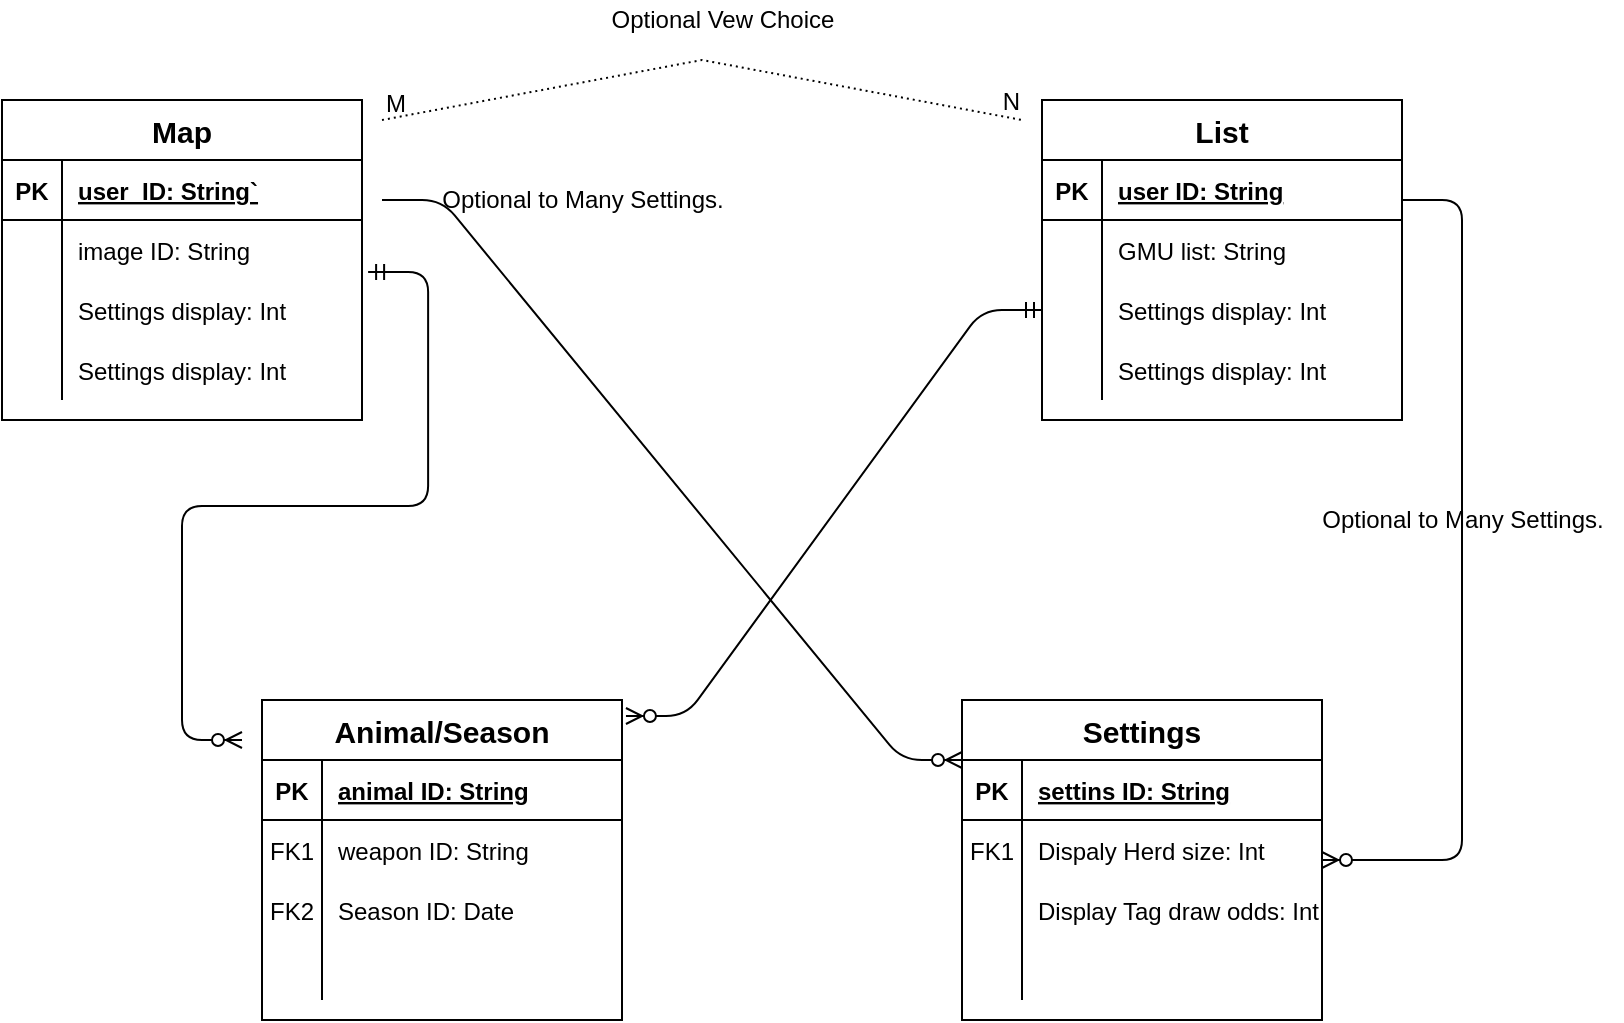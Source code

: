 <mxfile version="14.6.13" type="device"><diagram id="uRUK42f5lgnH4vc4zi7a" name="Page-1"><mxGraphModel dx="1422" dy="822" grid="1" gridSize="10" guides="1" tooltips="1" connect="1" arrows="1" fold="1" page="1" pageScale="1" pageWidth="850" pageHeight="1100" math="0" shadow="0"><root><mxCell id="0"/><mxCell id="1" parent="0"/><mxCell id="PJwLXhOvvEvRfcBVqxcT-1" value="Map" style="shape=table;startSize=30;container=1;collapsible=1;childLayout=tableLayout;fixedRows=1;rowLines=0;fontStyle=1;align=center;resizeLast=1;fontSize=15;" parent="1" vertex="1"><mxGeometry y="100" width="180" height="160" as="geometry"/></mxCell><mxCell id="PJwLXhOvvEvRfcBVqxcT-2" value="" style="shape=partialRectangle;collapsible=0;dropTarget=0;pointerEvents=0;fillColor=none;top=0;left=0;bottom=1;right=0;points=[[0,0.5],[1,0.5]];portConstraint=eastwest;" parent="PJwLXhOvvEvRfcBVqxcT-1" vertex="1"><mxGeometry y="30" width="180" height="30" as="geometry"/></mxCell><mxCell id="PJwLXhOvvEvRfcBVqxcT-3" value="PK" style="shape=partialRectangle;connectable=0;fillColor=none;top=0;left=0;bottom=0;right=0;fontStyle=1;overflow=hidden;" parent="PJwLXhOvvEvRfcBVqxcT-2" vertex="1"><mxGeometry width="30" height="30" as="geometry"/></mxCell><mxCell id="PJwLXhOvvEvRfcBVqxcT-4" value="user_ID: String`" style="shape=partialRectangle;connectable=0;fillColor=none;top=0;left=0;bottom=0;right=0;align=left;spacingLeft=6;fontStyle=5;overflow=hidden;" parent="PJwLXhOvvEvRfcBVqxcT-2" vertex="1"><mxGeometry x="30" width="150" height="30" as="geometry"/></mxCell><mxCell id="PJwLXhOvvEvRfcBVqxcT-5" value="" style="shape=partialRectangle;collapsible=0;dropTarget=0;pointerEvents=0;fillColor=none;top=0;left=0;bottom=0;right=0;points=[[0,0.5],[1,0.5]];portConstraint=eastwest;" parent="PJwLXhOvvEvRfcBVqxcT-1" vertex="1"><mxGeometry y="60" width="180" height="30" as="geometry"/></mxCell><mxCell id="PJwLXhOvvEvRfcBVqxcT-6" value="" style="shape=partialRectangle;connectable=0;fillColor=none;top=0;left=0;bottom=0;right=0;editable=1;overflow=hidden;" parent="PJwLXhOvvEvRfcBVqxcT-5" vertex="1"><mxGeometry width="30" height="30" as="geometry"/></mxCell><mxCell id="PJwLXhOvvEvRfcBVqxcT-7" value="image ID: String" style="shape=partialRectangle;connectable=0;fillColor=none;top=0;left=0;bottom=0;right=0;align=left;spacingLeft=6;overflow=hidden;" parent="PJwLXhOvvEvRfcBVqxcT-5" vertex="1"><mxGeometry x="30" width="150" height="30" as="geometry"/></mxCell><mxCell id="PJwLXhOvvEvRfcBVqxcT-8" value="" style="shape=partialRectangle;collapsible=0;dropTarget=0;pointerEvents=0;fillColor=none;top=0;left=0;bottom=0;right=0;points=[[0,0.5],[1,0.5]];portConstraint=eastwest;" parent="PJwLXhOvvEvRfcBVqxcT-1" vertex="1"><mxGeometry y="90" width="180" height="30" as="geometry"/></mxCell><mxCell id="PJwLXhOvvEvRfcBVqxcT-9" value="" style="shape=partialRectangle;connectable=0;fillColor=none;top=0;left=0;bottom=0;right=0;editable=1;overflow=hidden;" parent="PJwLXhOvvEvRfcBVqxcT-8" vertex="1"><mxGeometry width="30" height="30" as="geometry"/></mxCell><mxCell id="PJwLXhOvvEvRfcBVqxcT-10" value="Settings display: Int" style="shape=partialRectangle;connectable=0;fillColor=none;top=0;left=0;bottom=0;right=0;align=left;spacingLeft=6;overflow=hidden;" parent="PJwLXhOvvEvRfcBVqxcT-8" vertex="1"><mxGeometry x="30" width="150" height="30" as="geometry"/></mxCell><mxCell id="PJwLXhOvvEvRfcBVqxcT-11" value="" style="shape=partialRectangle;collapsible=0;dropTarget=0;pointerEvents=0;fillColor=none;top=0;left=0;bottom=0;right=0;points=[[0,0.5],[1,0.5]];portConstraint=eastwest;" parent="PJwLXhOvvEvRfcBVqxcT-1" vertex="1"><mxGeometry y="120" width="180" height="30" as="geometry"/></mxCell><mxCell id="PJwLXhOvvEvRfcBVqxcT-12" value="" style="shape=partialRectangle;connectable=0;fillColor=none;top=0;left=0;bottom=0;right=0;editable=1;overflow=hidden;" parent="PJwLXhOvvEvRfcBVqxcT-11" vertex="1"><mxGeometry width="30" height="30" as="geometry"/></mxCell><mxCell id="PJwLXhOvvEvRfcBVqxcT-13" value="Settings display: Int" style="shape=partialRectangle;connectable=0;fillColor=none;top=0;left=0;bottom=0;right=0;align=left;spacingLeft=6;overflow=hidden;" parent="PJwLXhOvvEvRfcBVqxcT-11" vertex="1"><mxGeometry x="30" width="150" height="30" as="geometry"/></mxCell><mxCell id="PJwLXhOvvEvRfcBVqxcT-14" value="List" style="shape=table;startSize=30;container=1;collapsible=1;childLayout=tableLayout;fixedRows=1;rowLines=0;fontStyle=1;align=center;resizeLast=1;fontSize=15;" parent="1" vertex="1"><mxGeometry x="520" y="100" width="180" height="160" as="geometry"/></mxCell><mxCell id="PJwLXhOvvEvRfcBVqxcT-15" value="" style="shape=partialRectangle;collapsible=0;dropTarget=0;pointerEvents=0;fillColor=none;top=0;left=0;bottom=1;right=0;points=[[0,0.5],[1,0.5]];portConstraint=eastwest;" parent="PJwLXhOvvEvRfcBVqxcT-14" vertex="1"><mxGeometry y="30" width="180" height="30" as="geometry"/></mxCell><mxCell id="PJwLXhOvvEvRfcBVqxcT-16" value="PK" style="shape=partialRectangle;connectable=0;fillColor=none;top=0;left=0;bottom=0;right=0;fontStyle=1;overflow=hidden;" parent="PJwLXhOvvEvRfcBVqxcT-15" vertex="1"><mxGeometry width="30" height="30" as="geometry"/></mxCell><mxCell id="PJwLXhOvvEvRfcBVqxcT-17" value="user ID: String" style="shape=partialRectangle;connectable=0;fillColor=none;top=0;left=0;bottom=0;right=0;align=left;spacingLeft=6;fontStyle=5;overflow=hidden;" parent="PJwLXhOvvEvRfcBVqxcT-15" vertex="1"><mxGeometry x="30" width="150" height="30" as="geometry"/></mxCell><mxCell id="PJwLXhOvvEvRfcBVqxcT-18" value="" style="shape=partialRectangle;collapsible=0;dropTarget=0;pointerEvents=0;fillColor=none;top=0;left=0;bottom=0;right=0;points=[[0,0.5],[1,0.5]];portConstraint=eastwest;" parent="PJwLXhOvvEvRfcBVqxcT-14" vertex="1"><mxGeometry y="60" width="180" height="30" as="geometry"/></mxCell><mxCell id="PJwLXhOvvEvRfcBVqxcT-19" value="" style="shape=partialRectangle;connectable=0;fillColor=none;top=0;left=0;bottom=0;right=0;editable=1;overflow=hidden;" parent="PJwLXhOvvEvRfcBVqxcT-18" vertex="1"><mxGeometry width="30" height="30" as="geometry"/></mxCell><mxCell id="PJwLXhOvvEvRfcBVqxcT-20" value="GMU list: String" style="shape=partialRectangle;connectable=0;fillColor=none;top=0;left=0;bottom=0;right=0;align=left;spacingLeft=6;overflow=hidden;" parent="PJwLXhOvvEvRfcBVqxcT-18" vertex="1"><mxGeometry x="30" width="150" height="30" as="geometry"/></mxCell><mxCell id="PJwLXhOvvEvRfcBVqxcT-21" value="" style="shape=partialRectangle;collapsible=0;dropTarget=0;pointerEvents=0;fillColor=none;top=0;left=0;bottom=0;right=0;points=[[0,0.5],[1,0.5]];portConstraint=eastwest;" parent="PJwLXhOvvEvRfcBVqxcT-14" vertex="1"><mxGeometry y="90" width="180" height="30" as="geometry"/></mxCell><mxCell id="PJwLXhOvvEvRfcBVqxcT-22" value="" style="shape=partialRectangle;connectable=0;fillColor=none;top=0;left=0;bottom=0;right=0;editable=1;overflow=hidden;" parent="PJwLXhOvvEvRfcBVqxcT-21" vertex="1"><mxGeometry width="30" height="30" as="geometry"/></mxCell><mxCell id="PJwLXhOvvEvRfcBVqxcT-23" value="Settings display: Int" style="shape=partialRectangle;connectable=0;fillColor=none;top=0;left=0;bottom=0;right=0;align=left;spacingLeft=6;overflow=hidden;" parent="PJwLXhOvvEvRfcBVqxcT-21" vertex="1"><mxGeometry x="30" width="150" height="30" as="geometry"/></mxCell><mxCell id="PJwLXhOvvEvRfcBVqxcT-24" value="" style="shape=partialRectangle;collapsible=0;dropTarget=0;pointerEvents=0;fillColor=none;top=0;left=0;bottom=0;right=0;points=[[0,0.5],[1,0.5]];portConstraint=eastwest;" parent="PJwLXhOvvEvRfcBVqxcT-14" vertex="1"><mxGeometry y="120" width="180" height="30" as="geometry"/></mxCell><mxCell id="PJwLXhOvvEvRfcBVqxcT-25" value="" style="shape=partialRectangle;connectable=0;fillColor=none;top=0;left=0;bottom=0;right=0;editable=1;overflow=hidden;" parent="PJwLXhOvvEvRfcBVqxcT-24" vertex="1"><mxGeometry width="30" height="30" as="geometry"/></mxCell><mxCell id="PJwLXhOvvEvRfcBVqxcT-26" value="Settings display: Int" style="shape=partialRectangle;connectable=0;fillColor=none;top=0;left=0;bottom=0;right=0;align=left;spacingLeft=6;overflow=hidden;" parent="PJwLXhOvvEvRfcBVqxcT-24" vertex="1"><mxGeometry x="30" width="150" height="30" as="geometry"/></mxCell><mxCell id="PJwLXhOvvEvRfcBVqxcT-27" value="Animal/Season" style="shape=table;startSize=30;container=1;collapsible=1;childLayout=tableLayout;fixedRows=1;rowLines=0;fontStyle=1;align=center;resizeLast=1;fontSize=15;" parent="1" vertex="1"><mxGeometry x="130" y="400" width="180" height="160" as="geometry"/></mxCell><mxCell id="PJwLXhOvvEvRfcBVqxcT-28" value="" style="shape=partialRectangle;collapsible=0;dropTarget=0;pointerEvents=0;fillColor=none;top=0;left=0;bottom=1;right=0;points=[[0,0.5],[1,0.5]];portConstraint=eastwest;" parent="PJwLXhOvvEvRfcBVqxcT-27" vertex="1"><mxGeometry y="30" width="180" height="30" as="geometry"/></mxCell><mxCell id="PJwLXhOvvEvRfcBVqxcT-29" value="PK" style="shape=partialRectangle;connectable=0;fillColor=none;top=0;left=0;bottom=0;right=0;fontStyle=1;overflow=hidden;" parent="PJwLXhOvvEvRfcBVqxcT-28" vertex="1"><mxGeometry width="30" height="30" as="geometry"/></mxCell><mxCell id="PJwLXhOvvEvRfcBVqxcT-30" value="animal ID: String" style="shape=partialRectangle;connectable=0;fillColor=none;top=0;left=0;bottom=0;right=0;align=left;spacingLeft=6;fontStyle=5;overflow=hidden;" parent="PJwLXhOvvEvRfcBVqxcT-28" vertex="1"><mxGeometry x="30" width="150" height="30" as="geometry"/></mxCell><mxCell id="PJwLXhOvvEvRfcBVqxcT-31" value="" style="shape=partialRectangle;collapsible=0;dropTarget=0;pointerEvents=0;fillColor=none;top=0;left=0;bottom=0;right=0;points=[[0,0.5],[1,0.5]];portConstraint=eastwest;" parent="PJwLXhOvvEvRfcBVqxcT-27" vertex="1"><mxGeometry y="60" width="180" height="30" as="geometry"/></mxCell><mxCell id="PJwLXhOvvEvRfcBVqxcT-32" value="FK1" style="shape=partialRectangle;connectable=0;fillColor=none;top=0;left=0;bottom=0;right=0;editable=1;overflow=hidden;" parent="PJwLXhOvvEvRfcBVqxcT-31" vertex="1"><mxGeometry width="30" height="30" as="geometry"/></mxCell><mxCell id="PJwLXhOvvEvRfcBVqxcT-33" value="weapon ID: String" style="shape=partialRectangle;connectable=0;fillColor=none;top=0;left=0;bottom=0;right=0;align=left;spacingLeft=6;overflow=hidden;" parent="PJwLXhOvvEvRfcBVqxcT-31" vertex="1"><mxGeometry x="30" width="150" height="30" as="geometry"/></mxCell><mxCell id="PJwLXhOvvEvRfcBVqxcT-34" value="" style="shape=partialRectangle;collapsible=0;dropTarget=0;pointerEvents=0;fillColor=none;top=0;left=0;bottom=0;right=0;points=[[0,0.5],[1,0.5]];portConstraint=eastwest;" parent="PJwLXhOvvEvRfcBVqxcT-27" vertex="1"><mxGeometry y="90" width="180" height="30" as="geometry"/></mxCell><mxCell id="PJwLXhOvvEvRfcBVqxcT-35" value="FK2" style="shape=partialRectangle;connectable=0;fillColor=none;top=0;left=0;bottom=0;right=0;editable=1;overflow=hidden;" parent="PJwLXhOvvEvRfcBVqxcT-34" vertex="1"><mxGeometry width="30" height="30" as="geometry"/></mxCell><mxCell id="PJwLXhOvvEvRfcBVqxcT-36" value="Season ID: Date" style="shape=partialRectangle;connectable=0;fillColor=none;top=0;left=0;bottom=0;right=0;align=left;spacingLeft=6;overflow=hidden;" parent="PJwLXhOvvEvRfcBVqxcT-34" vertex="1"><mxGeometry x="30" width="150" height="30" as="geometry"/></mxCell><mxCell id="PJwLXhOvvEvRfcBVqxcT-37" value="" style="shape=partialRectangle;collapsible=0;dropTarget=0;pointerEvents=0;fillColor=none;top=0;left=0;bottom=0;right=0;points=[[0,0.5],[1,0.5]];portConstraint=eastwest;" parent="PJwLXhOvvEvRfcBVqxcT-27" vertex="1"><mxGeometry y="120" width="180" height="30" as="geometry"/></mxCell><mxCell id="PJwLXhOvvEvRfcBVqxcT-38" value="" style="shape=partialRectangle;connectable=0;fillColor=none;top=0;left=0;bottom=0;right=0;editable=1;overflow=hidden;" parent="PJwLXhOvvEvRfcBVqxcT-37" vertex="1"><mxGeometry width="30" height="30" as="geometry"/></mxCell><mxCell id="PJwLXhOvvEvRfcBVqxcT-39" value="" style="shape=partialRectangle;connectable=0;fillColor=none;top=0;left=0;bottom=0;right=0;align=left;spacingLeft=6;overflow=hidden;" parent="PJwLXhOvvEvRfcBVqxcT-37" vertex="1"><mxGeometry x="30" width="150" height="30" as="geometry"/></mxCell><mxCell id="PJwLXhOvvEvRfcBVqxcT-40" value="Settings" style="shape=table;startSize=30;container=1;collapsible=1;childLayout=tableLayout;fixedRows=1;rowLines=0;fontStyle=1;align=center;resizeLast=1;fontSize=15;" parent="1" vertex="1"><mxGeometry x="480" y="400" width="180" height="160" as="geometry"/></mxCell><mxCell id="PJwLXhOvvEvRfcBVqxcT-41" value="" style="shape=partialRectangle;collapsible=0;dropTarget=0;pointerEvents=0;fillColor=none;top=0;left=0;bottom=1;right=0;points=[[0,0.5],[1,0.5]];portConstraint=eastwest;" parent="PJwLXhOvvEvRfcBVqxcT-40" vertex="1"><mxGeometry y="30" width="180" height="30" as="geometry"/></mxCell><mxCell id="PJwLXhOvvEvRfcBVqxcT-42" value="PK" style="shape=partialRectangle;connectable=0;fillColor=none;top=0;left=0;bottom=0;right=0;fontStyle=1;overflow=hidden;" parent="PJwLXhOvvEvRfcBVqxcT-41" vertex="1"><mxGeometry width="30" height="30" as="geometry"/></mxCell><mxCell id="PJwLXhOvvEvRfcBVqxcT-43" value="settins ID: String" style="shape=partialRectangle;connectable=0;fillColor=none;top=0;left=0;bottom=0;right=0;align=left;spacingLeft=6;fontStyle=5;overflow=hidden;" parent="PJwLXhOvvEvRfcBVqxcT-41" vertex="1"><mxGeometry x="30" width="150" height="30" as="geometry"/></mxCell><mxCell id="PJwLXhOvvEvRfcBVqxcT-44" value="" style="shape=partialRectangle;collapsible=0;dropTarget=0;pointerEvents=0;fillColor=none;top=0;left=0;bottom=0;right=0;points=[[0,0.5],[1,0.5]];portConstraint=eastwest;" parent="PJwLXhOvvEvRfcBVqxcT-40" vertex="1"><mxGeometry y="60" width="180" height="30" as="geometry"/></mxCell><mxCell id="PJwLXhOvvEvRfcBVqxcT-45" value="FK1" style="shape=partialRectangle;connectable=0;fillColor=none;top=0;left=0;bottom=0;right=0;editable=1;overflow=hidden;" parent="PJwLXhOvvEvRfcBVqxcT-44" vertex="1"><mxGeometry width="30" height="30" as="geometry"/></mxCell><mxCell id="PJwLXhOvvEvRfcBVqxcT-46" value="Dispaly Herd size: Int" style="shape=partialRectangle;connectable=0;fillColor=none;top=0;left=0;bottom=0;right=0;align=left;spacingLeft=6;overflow=hidden;" parent="PJwLXhOvvEvRfcBVqxcT-44" vertex="1"><mxGeometry x="30" width="150" height="30" as="geometry"/></mxCell><mxCell id="PJwLXhOvvEvRfcBVqxcT-47" value="" style="shape=partialRectangle;collapsible=0;dropTarget=0;pointerEvents=0;fillColor=none;top=0;left=0;bottom=0;right=0;points=[[0,0.5],[1,0.5]];portConstraint=eastwest;" parent="PJwLXhOvvEvRfcBVqxcT-40" vertex="1"><mxGeometry y="90" width="180" height="30" as="geometry"/></mxCell><mxCell id="PJwLXhOvvEvRfcBVqxcT-48" value="" style="shape=partialRectangle;connectable=0;fillColor=none;top=0;left=0;bottom=0;right=0;editable=1;overflow=hidden;" parent="PJwLXhOvvEvRfcBVqxcT-47" vertex="1"><mxGeometry width="30" height="30" as="geometry"/></mxCell><mxCell id="PJwLXhOvvEvRfcBVqxcT-49" value="Display Tag draw odds: Int" style="shape=partialRectangle;connectable=0;fillColor=none;top=0;left=0;bottom=0;right=0;align=left;spacingLeft=6;overflow=hidden;" parent="PJwLXhOvvEvRfcBVqxcT-47" vertex="1"><mxGeometry x="30" width="150" height="30" as="geometry"/></mxCell><mxCell id="PJwLXhOvvEvRfcBVqxcT-50" value="" style="shape=partialRectangle;collapsible=0;dropTarget=0;pointerEvents=0;fillColor=none;top=0;left=0;bottom=0;right=0;points=[[0,0.5],[1,0.5]];portConstraint=eastwest;" parent="PJwLXhOvvEvRfcBVqxcT-40" vertex="1"><mxGeometry y="120" width="180" height="30" as="geometry"/></mxCell><mxCell id="PJwLXhOvvEvRfcBVqxcT-51" value="" style="shape=partialRectangle;connectable=0;fillColor=none;top=0;left=0;bottom=0;right=0;editable=1;overflow=hidden;" parent="PJwLXhOvvEvRfcBVqxcT-50" vertex="1"><mxGeometry width="30" height="30" as="geometry"/></mxCell><mxCell id="PJwLXhOvvEvRfcBVqxcT-52" value="" style="shape=partialRectangle;connectable=0;fillColor=none;top=0;left=0;bottom=0;right=0;align=left;spacingLeft=6;overflow=hidden;" parent="PJwLXhOvvEvRfcBVqxcT-50" vertex="1"><mxGeometry x="30" width="150" height="30" as="geometry"/></mxCell><mxCell id="PJwLXhOvvEvRfcBVqxcT-53" value="" style="endArrow=none;html=1;rounded=0;dashed=1;dashPattern=1 2;fontSize=15;" parent="1" edge="1"><mxGeometry relative="1" as="geometry"><mxPoint x="190" y="110" as="sourcePoint"/><mxPoint x="510" y="110" as="targetPoint"/><Array as="points"><mxPoint x="350" y="80"/></Array></mxGeometry></mxCell><mxCell id="PJwLXhOvvEvRfcBVqxcT-54" value="M" style="resizable=0;html=1;align=left;verticalAlign=bottom;" parent="PJwLXhOvvEvRfcBVqxcT-53" connectable="0" vertex="1"><mxGeometry x="-1" relative="1" as="geometry"/></mxCell><mxCell id="PJwLXhOvvEvRfcBVqxcT-55" value="N" style="resizable=0;html=1;align=right;verticalAlign=bottom;" parent="PJwLXhOvvEvRfcBVqxcT-53" connectable="0" vertex="1"><mxGeometry x="1" relative="1" as="geometry"/></mxCell><mxCell id="bPot8WPFAyMH4BTkpaGJ-1" value="Optional Vew Choice&lt;br&gt;" style="text;html=1;align=center;verticalAlign=middle;resizable=0;points=[];autosize=1;strokeColor=none;" vertex="1" parent="1"><mxGeometry x="295" y="50" width="130" height="20" as="geometry"/></mxCell><mxCell id="bPot8WPFAyMH4BTkpaGJ-2" value="" style="edgeStyle=entityRelationEdgeStyle;fontSize=12;html=1;endArrow=ERzeroToMany;endFill=1;" edge="1" parent="1"><mxGeometry width="100" height="100" relative="1" as="geometry"><mxPoint x="190" y="150" as="sourcePoint"/><mxPoint x="480" y="430" as="targetPoint"/></mxGeometry></mxCell><mxCell id="bPot8WPFAyMH4BTkpaGJ-3" value="Optional to Many Settings.&lt;br&gt;" style="text;html=1;align=center;verticalAlign=middle;resizable=0;points=[];autosize=1;strokeColor=none;" vertex="1" parent="1"><mxGeometry x="210" y="140" width="160" height="20" as="geometry"/></mxCell><mxCell id="bPot8WPFAyMH4BTkpaGJ-7" value="" style="edgeStyle=entityRelationEdgeStyle;fontSize=12;html=1;endArrow=ERzeroToMany;startArrow=ERmandOne;exitX=1.017;exitY=-0.133;exitDx=0;exitDy=0;exitPerimeter=0;" edge="1" parent="1" source="PJwLXhOvvEvRfcBVqxcT-8"><mxGeometry width="100" height="100" relative="1" as="geometry"><mxPoint x="180" y="250" as="sourcePoint"/><mxPoint x="120" y="420" as="targetPoint"/></mxGeometry></mxCell><mxCell id="bPot8WPFAyMH4BTkpaGJ-8" value="" style="edgeStyle=entityRelationEdgeStyle;fontSize=12;html=1;endArrow=ERzeroToMany;startArrow=ERmandOne;exitX=0;exitY=0.5;exitDx=0;exitDy=0;entryX=1.011;entryY=0.05;entryDx=0;entryDy=0;entryPerimeter=0;" edge="1" parent="1" source="PJwLXhOvvEvRfcBVqxcT-21" target="PJwLXhOvvEvRfcBVqxcT-27"><mxGeometry width="100" height="100" relative="1" as="geometry"><mxPoint x="413.06" y="210" as="sourcePoint"/><mxPoint x="350" y="443.99" as="targetPoint"/></mxGeometry></mxCell><mxCell id="bPot8WPFAyMH4BTkpaGJ-10" value="" style="edgeStyle=entityRelationEdgeStyle;fontSize=12;html=1;endArrow=ERzeroToMany;endFill=1;" edge="1" parent="1" target="PJwLXhOvvEvRfcBVqxcT-40"><mxGeometry width="100" height="100" relative="1" as="geometry"><mxPoint x="700" y="150" as="sourcePoint"/><mxPoint x="990" y="430" as="targetPoint"/></mxGeometry></mxCell><mxCell id="bPot8WPFAyMH4BTkpaGJ-11" value="Optional to Many Settings.&lt;br&gt;" style="text;html=1;align=center;verticalAlign=middle;resizable=0;points=[];autosize=1;strokeColor=none;" vertex="1" parent="1"><mxGeometry x="650" y="300" width="160" height="20" as="geometry"/></mxCell></root></mxGraphModel></diagram></mxfile>